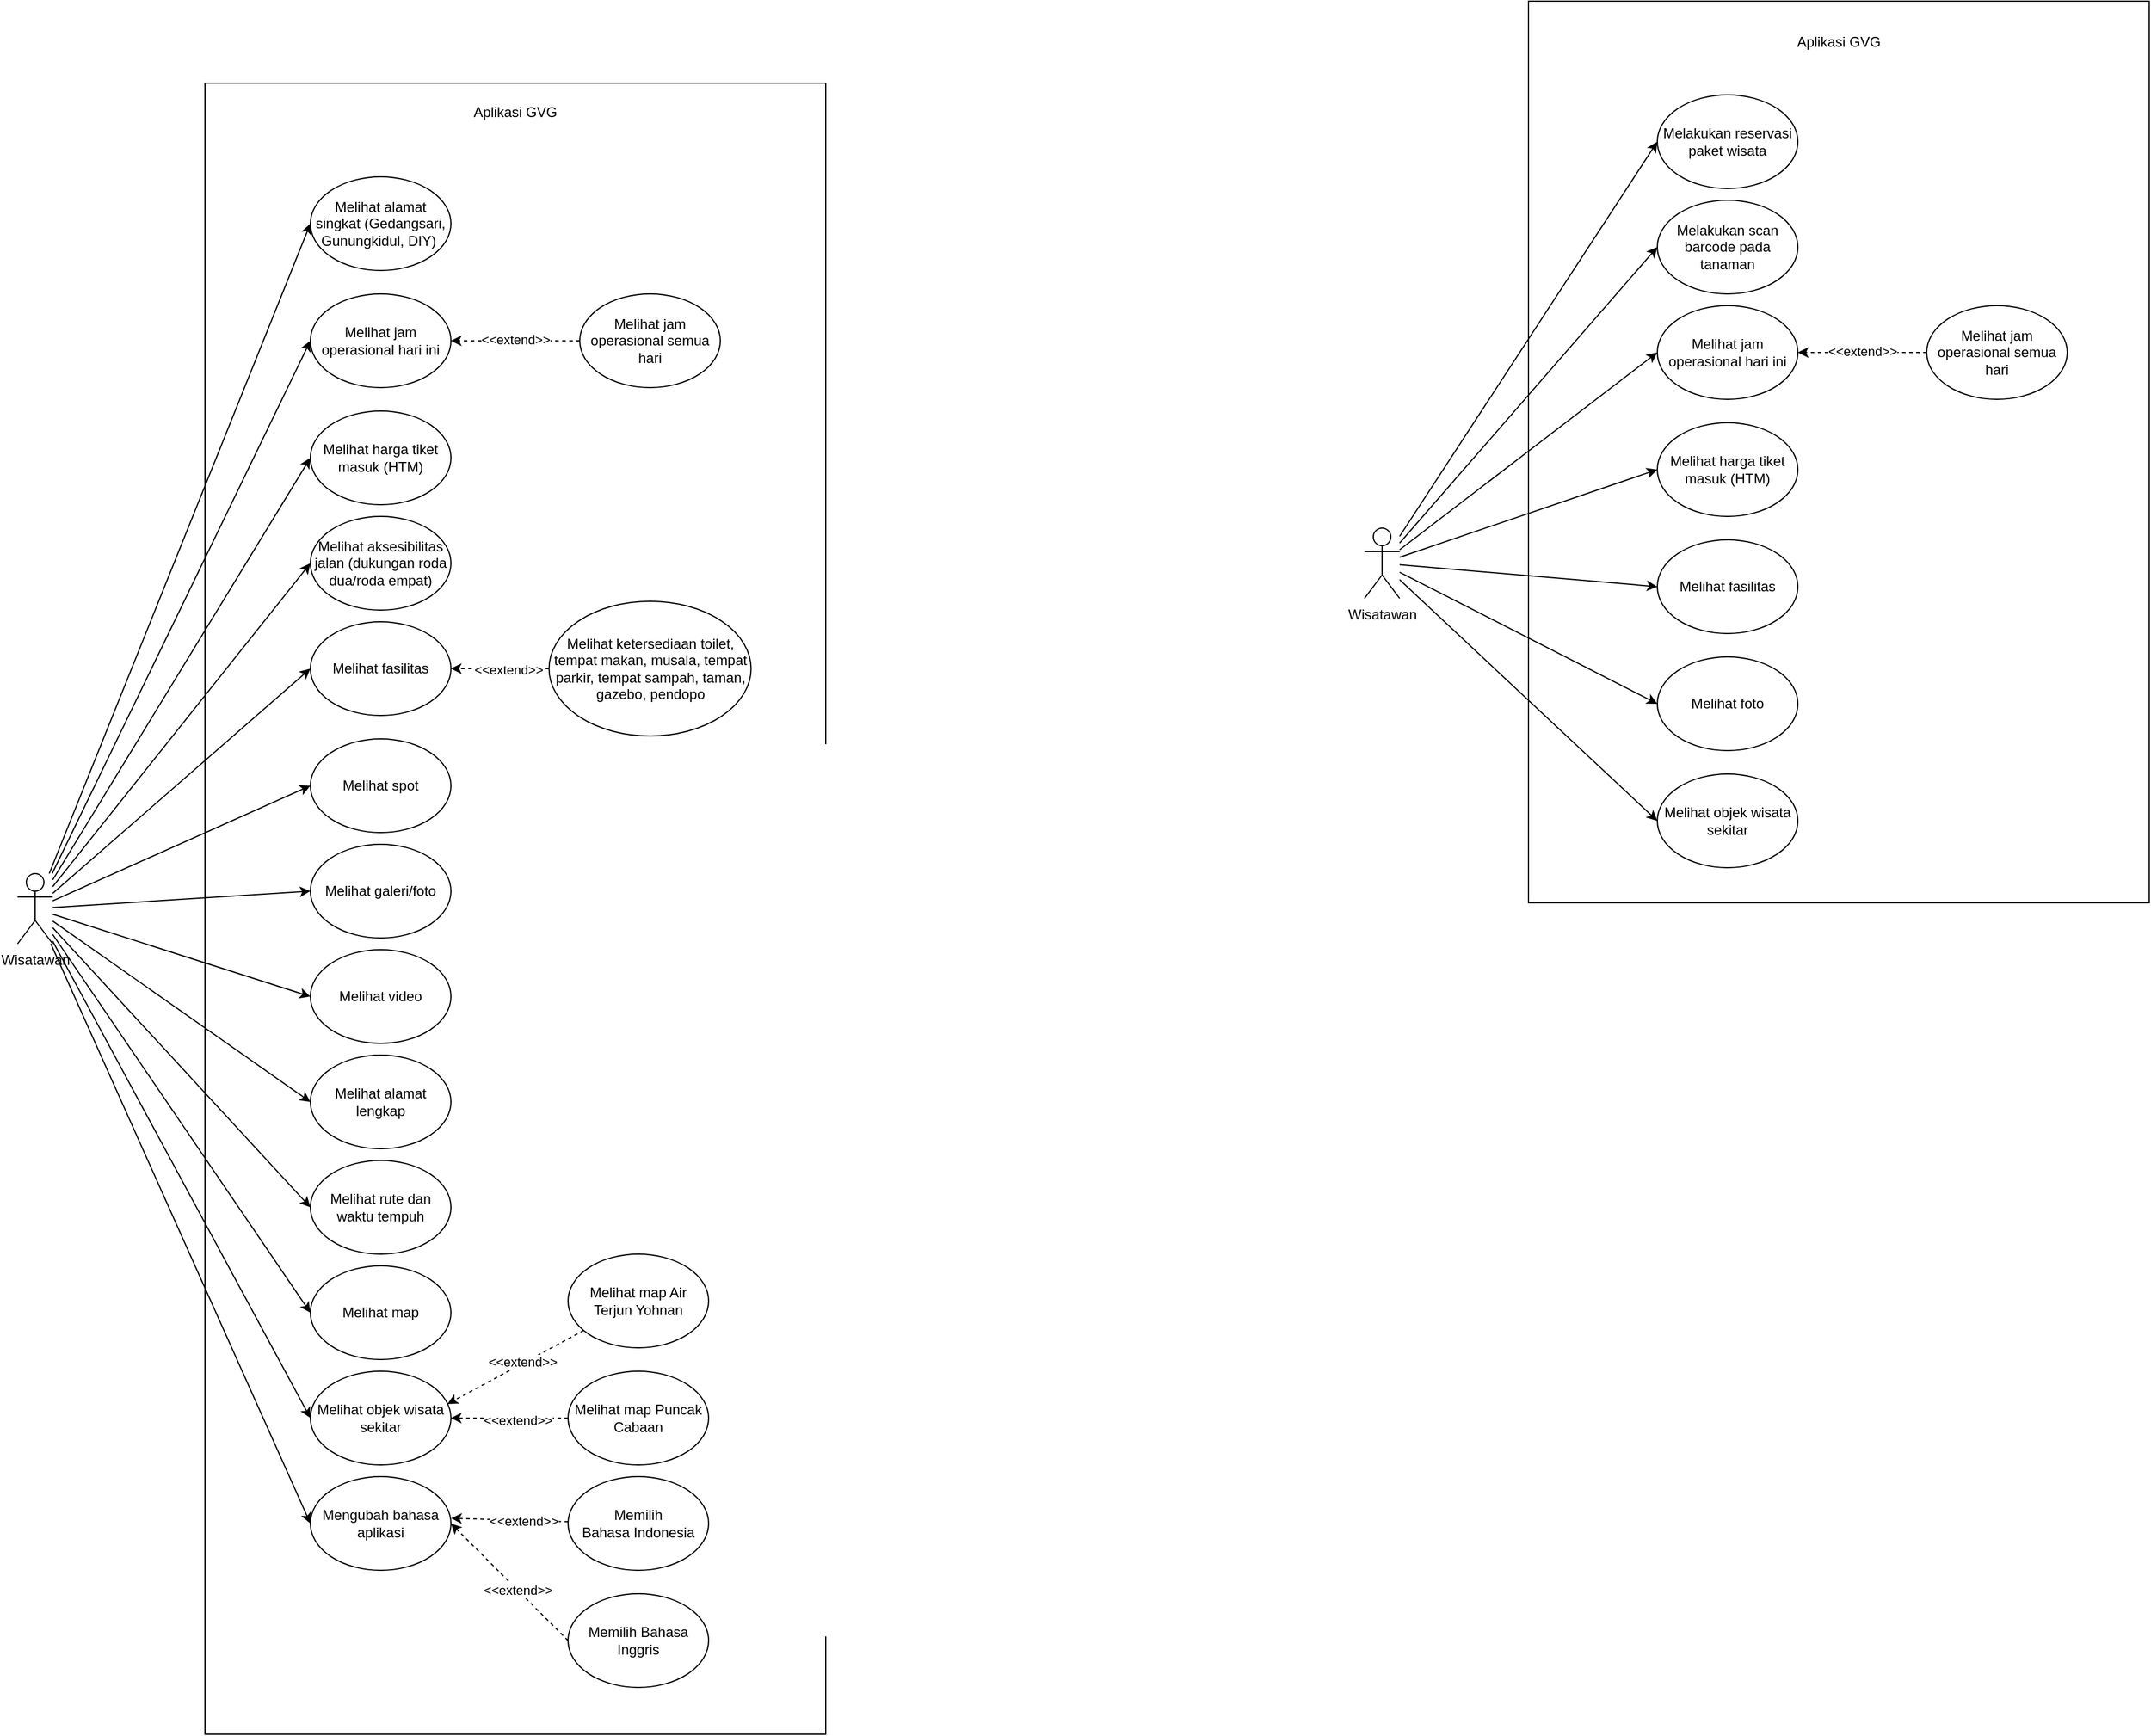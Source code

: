 <mxfile version="20.8.8" type="github">
  <diagram id="J22Cc0U0loNrD__ms5sC" name="Halaman-1">
    <mxGraphModel dx="1615" dy="2063" grid="1" gridSize="10" guides="1" tooltips="1" connect="1" arrows="1" fold="1" page="1" pageScale="1" pageWidth="827" pageHeight="1169" math="0" shadow="0">
      <root>
        <mxCell id="0" />
        <mxCell id="1" parent="0" />
        <mxCell id="hm0Kv9-TPxVgquShZWlJ-15" value="" style="rounded=0;whiteSpace=wrap;html=1;" parent="1" vertex="1">
          <mxGeometry x="200" y="-570" width="530" height="1410" as="geometry" />
        </mxCell>
        <mxCell id="hm0Kv9-TPxVgquShZWlJ-19" style="rounded=0;orthogonalLoop=1;jettySize=auto;html=1;entryX=0;entryY=0.5;entryDx=0;entryDy=0;" parent="1" source="hm0Kv9-TPxVgquShZWlJ-1" target="hm0Kv9-TPxVgquShZWlJ-2" edge="1">
          <mxGeometry relative="1" as="geometry" />
        </mxCell>
        <mxCell id="hm0Kv9-TPxVgquShZWlJ-20" style="edgeStyle=none;rounded=0;orthogonalLoop=1;jettySize=auto;html=1;entryX=0;entryY=0.5;entryDx=0;entryDy=0;" parent="1" source="hm0Kv9-TPxVgquShZWlJ-1" target="hm0Kv9-TPxVgquShZWlJ-3" edge="1">
          <mxGeometry relative="1" as="geometry" />
        </mxCell>
        <mxCell id="hm0Kv9-TPxVgquShZWlJ-26" style="edgeStyle=none;rounded=0;orthogonalLoop=1;jettySize=auto;html=1;entryX=0;entryY=0.5;entryDx=0;entryDy=0;" parent="1" source="hm0Kv9-TPxVgquShZWlJ-1" target="hm0Kv9-TPxVgquShZWlJ-4" edge="1">
          <mxGeometry relative="1" as="geometry" />
        </mxCell>
        <mxCell id="hm0Kv9-TPxVgquShZWlJ-27" style="edgeStyle=none;rounded=0;orthogonalLoop=1;jettySize=auto;html=1;entryX=0;entryY=0.5;entryDx=0;entryDy=0;" parent="1" source="hm0Kv9-TPxVgquShZWlJ-1" target="hm0Kv9-TPxVgquShZWlJ-5" edge="1">
          <mxGeometry relative="1" as="geometry" />
        </mxCell>
        <mxCell id="hm0Kv9-TPxVgquShZWlJ-28" style="edgeStyle=none;rounded=0;orthogonalLoop=1;jettySize=auto;html=1;entryX=0;entryY=0.5;entryDx=0;entryDy=0;" parent="1" source="hm0Kv9-TPxVgquShZWlJ-1" target="hm0Kv9-TPxVgquShZWlJ-6" edge="1">
          <mxGeometry relative="1" as="geometry" />
        </mxCell>
        <mxCell id="hm0Kv9-TPxVgquShZWlJ-29" style="edgeStyle=none;rounded=0;orthogonalLoop=1;jettySize=auto;html=1;entryX=0;entryY=0.5;entryDx=0;entryDy=0;" parent="1" source="hm0Kv9-TPxVgquShZWlJ-1" target="hm0Kv9-TPxVgquShZWlJ-7" edge="1">
          <mxGeometry relative="1" as="geometry" />
        </mxCell>
        <mxCell id="hm0Kv9-TPxVgquShZWlJ-30" style="edgeStyle=none;rounded=0;orthogonalLoop=1;jettySize=auto;html=1;entryX=0;entryY=0.5;entryDx=0;entryDy=0;" parent="1" source="hm0Kv9-TPxVgquShZWlJ-1" target="hm0Kv9-TPxVgquShZWlJ-8" edge="1">
          <mxGeometry relative="1" as="geometry" />
        </mxCell>
        <mxCell id="hm0Kv9-TPxVgquShZWlJ-31" style="edgeStyle=none;rounded=0;orthogonalLoop=1;jettySize=auto;html=1;entryX=0;entryY=0.5;entryDx=0;entryDy=0;" parent="1" source="hm0Kv9-TPxVgquShZWlJ-1" target="hm0Kv9-TPxVgquShZWlJ-9" edge="1">
          <mxGeometry relative="1" as="geometry" />
        </mxCell>
        <mxCell id="hm0Kv9-TPxVgquShZWlJ-32" style="edgeStyle=none;rounded=0;orthogonalLoop=1;jettySize=auto;html=1;entryX=0;entryY=0.5;entryDx=0;entryDy=0;" parent="1" source="hm0Kv9-TPxVgquShZWlJ-1" target="hm0Kv9-TPxVgquShZWlJ-10" edge="1">
          <mxGeometry relative="1" as="geometry" />
        </mxCell>
        <mxCell id="hm0Kv9-TPxVgquShZWlJ-33" style="edgeStyle=none;rounded=0;orthogonalLoop=1;jettySize=auto;html=1;entryX=0;entryY=0.5;entryDx=0;entryDy=0;" parent="1" source="hm0Kv9-TPxVgquShZWlJ-1" target="hm0Kv9-TPxVgquShZWlJ-11" edge="1">
          <mxGeometry relative="1" as="geometry" />
        </mxCell>
        <mxCell id="hm0Kv9-TPxVgquShZWlJ-34" style="edgeStyle=none;rounded=0;orthogonalLoop=1;jettySize=auto;html=1;entryX=0;entryY=0.5;entryDx=0;entryDy=0;" parent="1" source="hm0Kv9-TPxVgquShZWlJ-1" target="hm0Kv9-TPxVgquShZWlJ-12" edge="1">
          <mxGeometry relative="1" as="geometry" />
        </mxCell>
        <mxCell id="hm0Kv9-TPxVgquShZWlJ-35" style="edgeStyle=none;rounded=0;orthogonalLoop=1;jettySize=auto;html=1;entryX=0;entryY=0.5;entryDx=0;entryDy=0;" parent="1" source="hm0Kv9-TPxVgquShZWlJ-1" target="hm0Kv9-TPxVgquShZWlJ-13" edge="1">
          <mxGeometry relative="1" as="geometry" />
        </mxCell>
        <mxCell id="hm0Kv9-TPxVgquShZWlJ-59" style="edgeStyle=none;rounded=0;orthogonalLoop=1;jettySize=auto;html=1;entryX=0;entryY=0.5;entryDx=0;entryDy=0;" parent="1" source="hm0Kv9-TPxVgquShZWlJ-1" target="hm0Kv9-TPxVgquShZWlJ-58" edge="1">
          <mxGeometry relative="1" as="geometry" />
        </mxCell>
        <mxCell id="hm0Kv9-TPxVgquShZWlJ-1" value="Wisatawan" style="shape=umlActor;verticalLabelPosition=bottom;verticalAlign=top;html=1;outlineConnect=0;" parent="1" vertex="1">
          <mxGeometry x="40" y="105" width="30" height="60" as="geometry" />
        </mxCell>
        <mxCell id="hm0Kv9-TPxVgquShZWlJ-2" value="Melihat alamat singkat (Gedangsari, Gunungkidul, DIY)&amp;nbsp;" style="ellipse;whiteSpace=wrap;html=1;" parent="1" vertex="1">
          <mxGeometry x="290" y="-490" width="120" height="80" as="geometry" />
        </mxCell>
        <mxCell id="hm0Kv9-TPxVgquShZWlJ-3" value="Melihat jam operasional hari ini" style="ellipse;whiteSpace=wrap;html=1;" parent="1" vertex="1">
          <mxGeometry x="290" y="-390" width="120" height="80" as="geometry" />
        </mxCell>
        <mxCell id="hm0Kv9-TPxVgquShZWlJ-4" value="Melihat harga tiket masuk (HTM)" style="ellipse;whiteSpace=wrap;html=1;" parent="1" vertex="1">
          <mxGeometry x="290" y="-290" width="120" height="80" as="geometry" />
        </mxCell>
        <mxCell id="hm0Kv9-TPxVgquShZWlJ-5" value="Melihat aksesibilitas jalan (dukungan roda dua/roda empat)" style="ellipse;whiteSpace=wrap;html=1;" parent="1" vertex="1">
          <mxGeometry x="290" y="-200" width="120" height="80" as="geometry" />
        </mxCell>
        <mxCell id="hm0Kv9-TPxVgquShZWlJ-6" value="Melihat fasilitas" style="ellipse;whiteSpace=wrap;html=1;" parent="1" vertex="1">
          <mxGeometry x="290" y="-110" width="120" height="80" as="geometry" />
        </mxCell>
        <mxCell id="hm0Kv9-TPxVgquShZWlJ-7" value="Melihat spot" style="ellipse;whiteSpace=wrap;html=1;" parent="1" vertex="1">
          <mxGeometry x="290" y="-10" width="120" height="80" as="geometry" />
        </mxCell>
        <mxCell id="hm0Kv9-TPxVgquShZWlJ-8" value="Melihat galeri/foto" style="ellipse;whiteSpace=wrap;html=1;" parent="1" vertex="1">
          <mxGeometry x="290" y="80" width="120" height="80" as="geometry" />
        </mxCell>
        <mxCell id="hm0Kv9-TPxVgquShZWlJ-9" value="Melihat video" style="ellipse;whiteSpace=wrap;html=1;" parent="1" vertex="1">
          <mxGeometry x="290" y="170" width="120" height="80" as="geometry" />
        </mxCell>
        <mxCell id="hm0Kv9-TPxVgquShZWlJ-10" value="Melihat alamat lengkap" style="ellipse;whiteSpace=wrap;html=1;" parent="1" vertex="1">
          <mxGeometry x="290" y="260" width="120" height="80" as="geometry" />
        </mxCell>
        <mxCell id="hm0Kv9-TPxVgquShZWlJ-11" value="Melihat map" style="ellipse;whiteSpace=wrap;html=1;" parent="1" vertex="1">
          <mxGeometry x="290" y="440" width="120" height="80" as="geometry" />
        </mxCell>
        <mxCell id="hm0Kv9-TPxVgquShZWlJ-12" value="Melihat objek wisata sekitar" style="ellipse;whiteSpace=wrap;html=1;" parent="1" vertex="1">
          <mxGeometry x="290" y="530" width="120" height="80" as="geometry" />
        </mxCell>
        <mxCell id="hm0Kv9-TPxVgquShZWlJ-13" value="Mengubah bahasa aplikasi" style="ellipse;whiteSpace=wrap;html=1;" parent="1" vertex="1">
          <mxGeometry x="290" y="620" width="120" height="80" as="geometry" />
        </mxCell>
        <mxCell id="hm0Kv9-TPxVgquShZWlJ-18" value="Aplikasi GVG" style="text;html=1;strokeColor=none;fillColor=none;align=center;verticalAlign=middle;whiteSpace=wrap;rounded=0;" parent="1" vertex="1">
          <mxGeometry x="395" y="-560" width="140" height="30" as="geometry" />
        </mxCell>
        <mxCell id="hm0Kv9-TPxVgquShZWlJ-22" style="edgeStyle=none;rounded=0;orthogonalLoop=1;jettySize=auto;html=1;entryX=1;entryY=0.5;entryDx=0;entryDy=0;dashed=1;" parent="1" source="hm0Kv9-TPxVgquShZWlJ-21" target="hm0Kv9-TPxVgquShZWlJ-3" edge="1">
          <mxGeometry relative="1" as="geometry">
            <Array as="points">
              <mxPoint x="470" y="-350" />
            </Array>
          </mxGeometry>
        </mxCell>
        <mxCell id="hm0Kv9-TPxVgquShZWlJ-25" value="&amp;lt;&amp;lt;extend&amp;gt;&amp;gt;" style="edgeLabel;html=1;align=center;verticalAlign=middle;resizable=0;points=[];" parent="hm0Kv9-TPxVgquShZWlJ-22" vertex="1" connectable="0">
          <mxGeometry x="0.012" y="-1" relative="1" as="geometry">
            <mxPoint as="offset" />
          </mxGeometry>
        </mxCell>
        <mxCell id="hm0Kv9-TPxVgquShZWlJ-21" value="Melihat jam operasional semua hari" style="ellipse;whiteSpace=wrap;html=1;" parent="1" vertex="1">
          <mxGeometry x="520" y="-390" width="120" height="80" as="geometry" />
        </mxCell>
        <mxCell id="hm0Kv9-TPxVgquShZWlJ-39" style="edgeStyle=none;rounded=0;orthogonalLoop=1;jettySize=auto;html=1;entryX=1.002;entryY=0.444;entryDx=0;entryDy=0;dashed=1;entryPerimeter=0;" parent="1" source="hm0Kv9-TPxVgquShZWlJ-36" target="hm0Kv9-TPxVgquShZWlJ-13" edge="1">
          <mxGeometry relative="1" as="geometry" />
        </mxCell>
        <mxCell id="hm0Kv9-TPxVgquShZWlJ-42" value="&amp;lt;&amp;lt;extend&amp;gt;&amp;gt;" style="edgeLabel;html=1;align=center;verticalAlign=middle;resizable=0;points=[];" parent="hm0Kv9-TPxVgquShZWlJ-39" vertex="1" connectable="0">
          <mxGeometry x="-0.234" relative="1" as="geometry">
            <mxPoint as="offset" />
          </mxGeometry>
        </mxCell>
        <mxCell id="hm0Kv9-TPxVgquShZWlJ-36" value="Memilih&lt;br&gt;Bahasa Indonesia" style="ellipse;whiteSpace=wrap;html=1;" parent="1" vertex="1">
          <mxGeometry x="510" y="620" width="120" height="80" as="geometry" />
        </mxCell>
        <mxCell id="hm0Kv9-TPxVgquShZWlJ-41" style="edgeStyle=none;rounded=0;orthogonalLoop=1;jettySize=auto;html=1;exitX=0;exitY=0.5;exitDx=0;exitDy=0;entryX=1;entryY=0.5;entryDx=0;entryDy=0;dashed=1;" parent="1" source="hm0Kv9-TPxVgquShZWlJ-37" target="hm0Kv9-TPxVgquShZWlJ-13" edge="1">
          <mxGeometry relative="1" as="geometry" />
        </mxCell>
        <mxCell id="hm0Kv9-TPxVgquShZWlJ-43" value="&amp;lt;&amp;lt;extend&amp;gt;&amp;gt;" style="edgeLabel;html=1;align=center;verticalAlign=middle;resizable=0;points=[];" parent="hm0Kv9-TPxVgquShZWlJ-41" vertex="1" connectable="0">
          <mxGeometry x="-0.134" relative="1" as="geometry">
            <mxPoint as="offset" />
          </mxGeometry>
        </mxCell>
        <mxCell id="hm0Kv9-TPxVgquShZWlJ-37" value="Memilih Bahasa Inggris" style="ellipse;whiteSpace=wrap;html=1;" parent="1" vertex="1">
          <mxGeometry x="510" y="720" width="120" height="80" as="geometry" />
        </mxCell>
        <mxCell id="hm0Kv9-TPxVgquShZWlJ-46" style="edgeStyle=none;rounded=0;orthogonalLoop=1;jettySize=auto;html=1;entryX=1;entryY=0.5;entryDx=0;entryDy=0;dashed=1;" parent="1" source="hm0Kv9-TPxVgquShZWlJ-44" target="hm0Kv9-TPxVgquShZWlJ-12" edge="1">
          <mxGeometry relative="1" as="geometry" />
        </mxCell>
        <mxCell id="hm0Kv9-TPxVgquShZWlJ-48" value="&amp;lt;&amp;lt;extend&amp;gt;&amp;gt;" style="edgeLabel;html=1;align=center;verticalAlign=middle;resizable=0;points=[];" parent="hm0Kv9-TPxVgquShZWlJ-46" vertex="1" connectable="0">
          <mxGeometry x="-0.126" y="2" relative="1" as="geometry">
            <mxPoint as="offset" />
          </mxGeometry>
        </mxCell>
        <mxCell id="hm0Kv9-TPxVgquShZWlJ-44" value="Melihat map Puncak Cabaan" style="ellipse;whiteSpace=wrap;html=1;" parent="1" vertex="1">
          <mxGeometry x="510" y="530" width="120" height="80" as="geometry" />
        </mxCell>
        <mxCell id="hm0Kv9-TPxVgquShZWlJ-47" style="edgeStyle=none;rounded=0;orthogonalLoop=1;jettySize=auto;html=1;entryX=0.975;entryY=0.35;entryDx=0;entryDy=0;entryPerimeter=0;dashed=1;" parent="1" source="hm0Kv9-TPxVgquShZWlJ-45" target="hm0Kv9-TPxVgquShZWlJ-12" edge="1">
          <mxGeometry relative="1" as="geometry" />
        </mxCell>
        <mxCell id="hm0Kv9-TPxVgquShZWlJ-49" value="&amp;lt;&amp;lt;extend&amp;gt;&amp;gt;" style="edgeLabel;html=1;align=center;verticalAlign=middle;resizable=0;points=[];" parent="hm0Kv9-TPxVgquShZWlJ-47" vertex="1" connectable="0">
          <mxGeometry x="-0.104" y="-2" relative="1" as="geometry">
            <mxPoint as="offset" />
          </mxGeometry>
        </mxCell>
        <mxCell id="hm0Kv9-TPxVgquShZWlJ-45" value="Melihat map Air Terjun Yohnan" style="ellipse;whiteSpace=wrap;html=1;" parent="1" vertex="1">
          <mxGeometry x="510" y="430" width="120" height="80" as="geometry" />
        </mxCell>
        <mxCell id="hm0Kv9-TPxVgquShZWlJ-54" style="edgeStyle=none;rounded=0;orthogonalLoop=1;jettySize=auto;html=1;dashed=1;entryX=1;entryY=0.5;entryDx=0;entryDy=0;" parent="1" source="hm0Kv9-TPxVgquShZWlJ-50" target="hm0Kv9-TPxVgquShZWlJ-6" edge="1">
          <mxGeometry relative="1" as="geometry" />
        </mxCell>
        <mxCell id="hm0Kv9-TPxVgquShZWlJ-55" value="&amp;lt;&amp;lt;extend&amp;gt;&amp;gt;" style="edgeLabel;html=1;align=center;verticalAlign=middle;resizable=0;points=[];" parent="hm0Kv9-TPxVgquShZWlJ-54" vertex="1" connectable="0">
          <mxGeometry x="-0.15" y="1" relative="1" as="geometry">
            <mxPoint as="offset" />
          </mxGeometry>
        </mxCell>
        <mxCell id="hm0Kv9-TPxVgquShZWlJ-50" value="Melihat ketersediaan toilet, tempat makan, musala, tempat parkir, tempat sampah, taman, gazebo, pendopo" style="ellipse;whiteSpace=wrap;html=1;" parent="1" vertex="1">
          <mxGeometry x="493.75" y="-127.5" width="172.5" height="115" as="geometry" />
        </mxCell>
        <mxCell id="hm0Kv9-TPxVgquShZWlJ-58" value="Melihat rute dan waktu tempuh" style="ellipse;whiteSpace=wrap;html=1;" parent="1" vertex="1">
          <mxGeometry x="290" y="350" width="120" height="80" as="geometry" />
        </mxCell>
        <mxCell id="uxY-edznpI9h8DQddOr1-48" value="" style="rounded=0;whiteSpace=wrap;html=1;" vertex="1" parent="1">
          <mxGeometry x="1330" y="-640" width="530" height="770" as="geometry" />
        </mxCell>
        <mxCell id="uxY-edznpI9h8DQddOr1-49" style="rounded=0;orthogonalLoop=1;jettySize=auto;html=1;entryX=0;entryY=0.5;entryDx=0;entryDy=0;" edge="1" parent="1" source="uxY-edznpI9h8DQddOr1-62" target="uxY-edznpI9h8DQddOr1-63">
          <mxGeometry relative="1" as="geometry" />
        </mxCell>
        <mxCell id="uxY-edznpI9h8DQddOr1-50" style="edgeStyle=none;rounded=0;orthogonalLoop=1;jettySize=auto;html=1;entryX=0;entryY=0.5;entryDx=0;entryDy=0;" edge="1" parent="1" source="uxY-edznpI9h8DQddOr1-62" target="uxY-edznpI9h8DQddOr1-64">
          <mxGeometry relative="1" as="geometry" />
        </mxCell>
        <mxCell id="uxY-edznpI9h8DQddOr1-51" style="edgeStyle=none;rounded=0;orthogonalLoop=1;jettySize=auto;html=1;entryX=0;entryY=0.5;entryDx=0;entryDy=0;" edge="1" parent="1" source="uxY-edznpI9h8DQddOr1-62" target="uxY-edznpI9h8DQddOr1-65">
          <mxGeometry relative="1" as="geometry" />
        </mxCell>
        <mxCell id="uxY-edznpI9h8DQddOr1-52" style="edgeStyle=none;rounded=0;orthogonalLoop=1;jettySize=auto;html=1;entryX=0;entryY=0.5;entryDx=0;entryDy=0;" edge="1" parent="1" source="uxY-edznpI9h8DQddOr1-62" target="uxY-edznpI9h8DQddOr1-66">
          <mxGeometry relative="1" as="geometry" />
        </mxCell>
        <mxCell id="uxY-edznpI9h8DQddOr1-53" style="edgeStyle=none;rounded=0;orthogonalLoop=1;jettySize=auto;html=1;entryX=0;entryY=0.5;entryDx=0;entryDy=0;" edge="1" parent="1" source="uxY-edznpI9h8DQddOr1-62" target="uxY-edznpI9h8DQddOr1-67">
          <mxGeometry relative="1" as="geometry" />
        </mxCell>
        <mxCell id="uxY-edznpI9h8DQddOr1-55" style="edgeStyle=none;rounded=0;orthogonalLoop=1;jettySize=auto;html=1;entryX=0;entryY=0.5;entryDx=0;entryDy=0;" edge="1" parent="1" source="uxY-edznpI9h8DQddOr1-62" target="uxY-edznpI9h8DQddOr1-69">
          <mxGeometry relative="1" as="geometry" />
        </mxCell>
        <mxCell id="uxY-edznpI9h8DQddOr1-59" style="edgeStyle=none;rounded=0;orthogonalLoop=1;jettySize=auto;html=1;entryX=0;entryY=0.5;entryDx=0;entryDy=0;" edge="1" parent="1" source="uxY-edznpI9h8DQddOr1-62" target="uxY-edznpI9h8DQddOr1-73">
          <mxGeometry relative="1" as="geometry" />
        </mxCell>
        <mxCell id="uxY-edznpI9h8DQddOr1-62" value="Wisatawan" style="shape=umlActor;verticalLabelPosition=bottom;verticalAlign=top;html=1;outlineConnect=0;" vertex="1" parent="1">
          <mxGeometry x="1190" y="-190" width="30" height="60" as="geometry" />
        </mxCell>
        <mxCell id="uxY-edznpI9h8DQddOr1-63" value="Melakukan scan barcode pada tanaman" style="ellipse;whiteSpace=wrap;html=1;" vertex="1" parent="1">
          <mxGeometry x="1440" y="-470" width="120" height="80" as="geometry" />
        </mxCell>
        <mxCell id="uxY-edznpI9h8DQddOr1-64" value="Melihat jam operasional hari ini" style="ellipse;whiteSpace=wrap;html=1;" vertex="1" parent="1">
          <mxGeometry x="1440" y="-380" width="120" height="80" as="geometry" />
        </mxCell>
        <mxCell id="uxY-edznpI9h8DQddOr1-65" value="Melihat harga tiket masuk (HTM)" style="ellipse;whiteSpace=wrap;html=1;" vertex="1" parent="1">
          <mxGeometry x="1440" y="-280" width="120" height="80" as="geometry" />
        </mxCell>
        <mxCell id="uxY-edznpI9h8DQddOr1-66" value="Melakukan reservasi paket wisata" style="ellipse;whiteSpace=wrap;html=1;" vertex="1" parent="1">
          <mxGeometry x="1440" y="-560" width="120" height="80" as="geometry" />
        </mxCell>
        <mxCell id="uxY-edznpI9h8DQddOr1-67" value="Melihat fasilitas" style="ellipse;whiteSpace=wrap;html=1;" vertex="1" parent="1">
          <mxGeometry x="1440" y="-180" width="120" height="80" as="geometry" />
        </mxCell>
        <mxCell id="uxY-edznpI9h8DQddOr1-69" value="Melihat foto" style="ellipse;whiteSpace=wrap;html=1;" vertex="1" parent="1">
          <mxGeometry x="1440" y="-80" width="120" height="80" as="geometry" />
        </mxCell>
        <mxCell id="uxY-edznpI9h8DQddOr1-73" value="Melihat objek wisata sekitar" style="ellipse;whiteSpace=wrap;html=1;" vertex="1" parent="1">
          <mxGeometry x="1440" y="20" width="120" height="80" as="geometry" />
        </mxCell>
        <mxCell id="uxY-edznpI9h8DQddOr1-75" value="Aplikasi GVG" style="text;html=1;strokeColor=none;fillColor=none;align=center;verticalAlign=middle;whiteSpace=wrap;rounded=0;" vertex="1" parent="1">
          <mxGeometry x="1525" y="-620" width="140" height="30" as="geometry" />
        </mxCell>
        <mxCell id="uxY-edznpI9h8DQddOr1-76" style="edgeStyle=none;rounded=0;orthogonalLoop=1;jettySize=auto;html=1;entryX=1;entryY=0.5;entryDx=0;entryDy=0;dashed=1;" edge="1" parent="1" source="uxY-edznpI9h8DQddOr1-78" target="uxY-edznpI9h8DQddOr1-64">
          <mxGeometry relative="1" as="geometry">
            <Array as="points">
              <mxPoint x="1620" y="-340" />
            </Array>
          </mxGeometry>
        </mxCell>
        <mxCell id="uxY-edznpI9h8DQddOr1-77" value="&amp;lt;&amp;lt;extend&amp;gt;&amp;gt;" style="edgeLabel;html=1;align=center;verticalAlign=middle;resizable=0;points=[];" vertex="1" connectable="0" parent="uxY-edznpI9h8DQddOr1-76">
          <mxGeometry x="0.012" y="-1" relative="1" as="geometry">
            <mxPoint as="offset" />
          </mxGeometry>
        </mxCell>
        <mxCell id="uxY-edznpI9h8DQddOr1-78" value="Melihat jam operasional semua hari" style="ellipse;whiteSpace=wrap;html=1;" vertex="1" parent="1">
          <mxGeometry x="1670" y="-380" width="120" height="80" as="geometry" />
        </mxCell>
      </root>
    </mxGraphModel>
  </diagram>
</mxfile>
